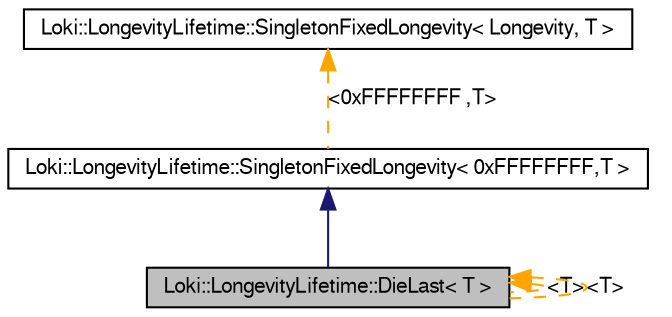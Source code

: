 digraph G
{
  bgcolor="transparent";
  edge [fontname="FreeSans",fontsize="10",labelfontname="FreeSans",labelfontsize="10"];
  node [fontname="FreeSans",fontsize="10",shape=record];
  Node1 [label="Loki::LongevityLifetime::DieLast\< T \>",height=0.2,width=0.4,color="black", fillcolor="grey75", style="filled" fontcolor="black"];
  Node2 -> Node1 [dir=back,color="midnightblue",fontsize="10",style="solid",fontname="FreeSans"];
  Node2 [label="Loki::LongevityLifetime::SingletonFixedLongevity\< 0xFFFFFFFF,T \>",height=0.2,width=0.4,color="black",URL="$a00123.html"];
  Node3 -> Node2 [dir=back,color="orange",fontsize="10",style="dashed",label="\<0xFFFFFFFF ,T\>",fontname="FreeSans"];
  Node3 [label="Loki::LongevityLifetime::SingletonFixedLongevity\< Longevity, T \>",height=0.2,width=0.4,color="black",URL="$a00123.html"];
  Node1 -> Node1 [dir=back,color="orange",fontsize="10",style="dashed",label="\<T\>",fontname="FreeSans"];
  Node1 -> Node1 [dir=back,color="orange",fontsize="10",style="dashed",label="\<T\>",fontname="FreeSans"];
}
